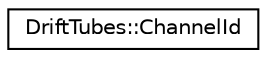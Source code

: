 digraph "Graphical Class Hierarchy"
{
 // LATEX_PDF_SIZE
  edge [fontname="Helvetica",fontsize="10",labelfontname="Helvetica",labelfontsize="10"];
  node [fontname="Helvetica",fontsize="10",shape=record];
  rankdir="LR";
  Node0 [label="DriftTubes::ChannelId",height=0.2,width=0.4,color="black", fillcolor="white", style="filled",URL="$structDriftTubes_1_1ChannelId.html",tooltip=" "];
}
